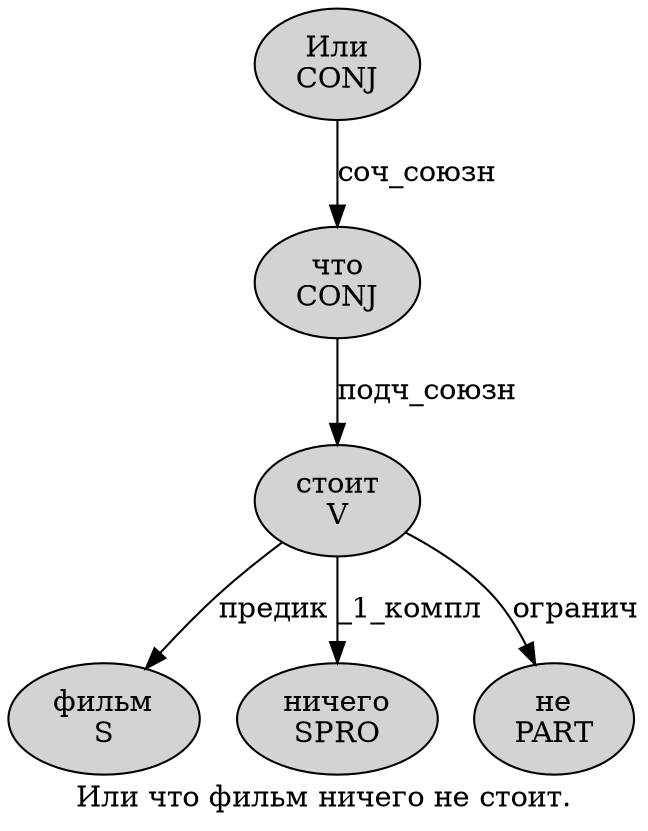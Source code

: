 digraph SENTENCE_118 {
	graph [label="Или что фильм ничего не стоит."]
	node [style=filled]
		0 [label="Или
CONJ" color="" fillcolor=lightgray penwidth=1 shape=ellipse]
		1 [label="что
CONJ" color="" fillcolor=lightgray penwidth=1 shape=ellipse]
		2 [label="фильм
S" color="" fillcolor=lightgray penwidth=1 shape=ellipse]
		3 [label="ничего
SPRO" color="" fillcolor=lightgray penwidth=1 shape=ellipse]
		4 [label="не
PART" color="" fillcolor=lightgray penwidth=1 shape=ellipse]
		5 [label="стоит
V" color="" fillcolor=lightgray penwidth=1 shape=ellipse]
			5 -> 2 [label="предик"]
			5 -> 3 [label="_1_компл"]
			5 -> 4 [label="огранич"]
			1 -> 5 [label="подч_союзн"]
			0 -> 1 [label="соч_союзн"]
}